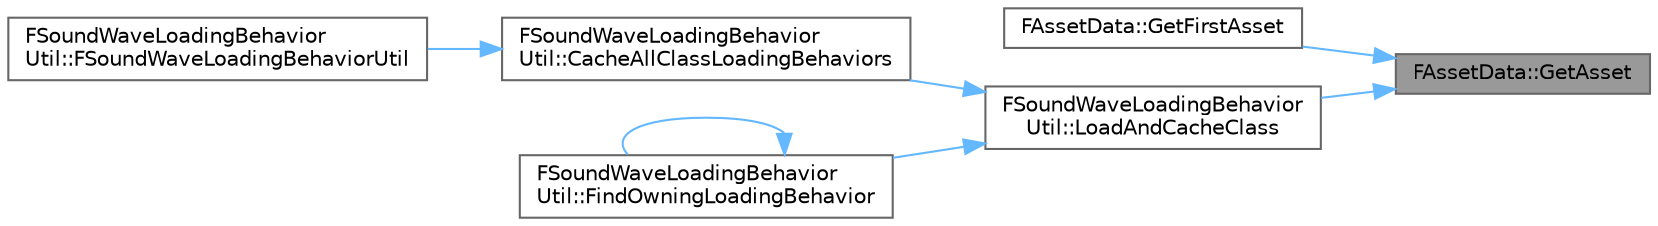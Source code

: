 digraph "FAssetData::GetAsset"
{
 // INTERACTIVE_SVG=YES
 // LATEX_PDF_SIZE
  bgcolor="transparent";
  edge [fontname=Helvetica,fontsize=10,labelfontname=Helvetica,labelfontsize=10];
  node [fontname=Helvetica,fontsize=10,shape=box,height=0.2,width=0.4];
  rankdir="RL";
  Node1 [id="Node000001",label="FAssetData::GetAsset",height=0.2,width=0.4,color="gray40", fillcolor="grey60", style="filled", fontcolor="black",tooltip="Returns the asset UObject if it is loaded or loads the asset if it is unloaded then returns the resul..."];
  Node1 -> Node2 [id="edge1_Node000001_Node000002",dir="back",color="steelblue1",style="solid",tooltip=" "];
  Node2 [id="Node000002",label="FAssetData::GetFirstAsset",height=0.2,width=0.4,color="grey40", fillcolor="white", style="filled",URL="$dd/dc3/structFAssetData.html#a5ade655ce2c38e18c1a692a9db766f70",tooltip="Convenience template for finding first asset of a class."];
  Node1 -> Node3 [id="edge2_Node000001_Node000003",dir="back",color="steelblue1",style="solid",tooltip=" "];
  Node3 [id="Node000003",label="FSoundWaveLoadingBehavior\lUtil::LoadAndCacheClass",height=0.2,width=0.4,color="grey40", fillcolor="white", style="filled",URL="$d8/d78/classFSoundWaveLoadingBehaviorUtil.html#abd359922793a065a0cf6fe241abc854c",tooltip=" "];
  Node3 -> Node4 [id="edge3_Node000003_Node000004",dir="back",color="steelblue1",style="solid",tooltip=" "];
  Node4 [id="Node000004",label="FSoundWaveLoadingBehavior\lUtil::CacheAllClassLoadingBehaviors",height=0.2,width=0.4,color="grey40", fillcolor="white", style="filled",URL="$d8/d78/classFSoundWaveLoadingBehaviorUtil.html#aa80e6b6c4251f38e790528032fd8f246",tooltip=" "];
  Node4 -> Node5 [id="edge4_Node000004_Node000005",dir="back",color="steelblue1",style="solid",tooltip=" "];
  Node5 [id="Node000005",label="FSoundWaveLoadingBehavior\lUtil::FSoundWaveLoadingBehaviorUtil",height=0.2,width=0.4,color="grey40", fillcolor="white", style="filled",URL="$d8/d78/classFSoundWaveLoadingBehaviorUtil.html#ac6d3a8d3580801cf2dfb38db8985723c",tooltip=" "];
  Node3 -> Node6 [id="edge5_Node000003_Node000006",dir="back",color="steelblue1",style="solid",tooltip=" "];
  Node6 [id="Node000006",label="FSoundWaveLoadingBehavior\lUtil::FindOwningLoadingBehavior",height=0.2,width=0.4,color="grey40", fillcolor="white", style="filled",URL="$d8/d78/classFSoundWaveLoadingBehaviorUtil.html#aee2dd62a3a5505cce2393b6e565461a4",tooltip=" "];
  Node6 -> Node6 [id="edge6_Node000006_Node000006",dir="back",color="steelblue1",style="solid",tooltip=" "];
}
